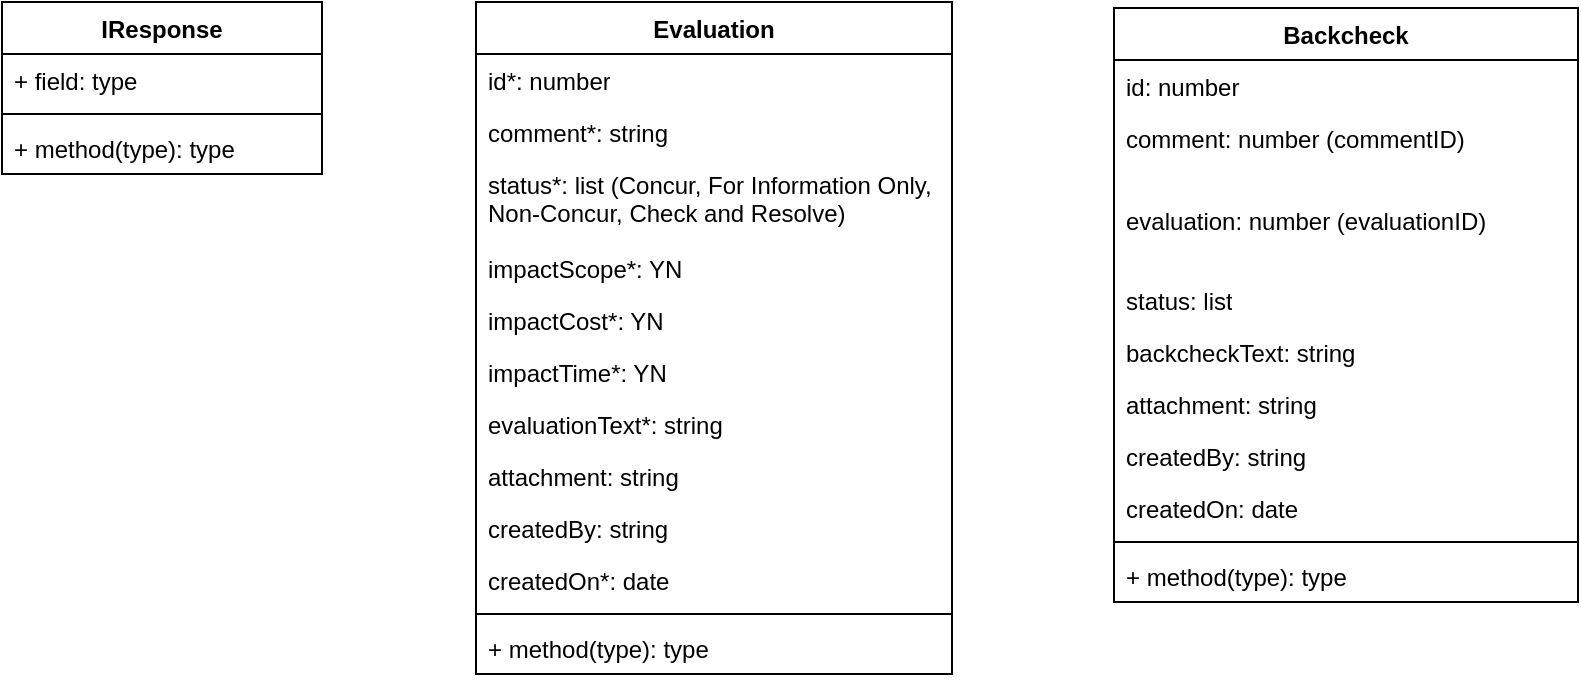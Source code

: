 <mxfile version="26.1.3">
  <diagram name="Page-1" id="9f46799a-70d6-7492-0946-bef42562c5a5">
    <mxGraphModel dx="1139" dy="751" grid="0" gridSize="10" guides="1" tooltips="1" connect="1" arrows="1" fold="1" page="0" pageScale="1" pageWidth="1100" pageHeight="850" background="none" math="0" shadow="0">
      <root>
        <mxCell id="0" />
        <mxCell id="1" parent="0" />
        <mxCell id="sJG6cZ8YHyDNoxxDjwqN-1" value="IResponse" style="swimlane;fontStyle=1;align=center;verticalAlign=top;childLayout=stackLayout;horizontal=1;startSize=26;horizontalStack=0;resizeParent=1;resizeParentMax=0;resizeLast=0;collapsible=1;marginBottom=0;whiteSpace=wrap;html=1;" vertex="1" parent="1">
          <mxGeometry x="175" y="126" width="160" height="86" as="geometry" />
        </mxCell>
        <mxCell id="sJG6cZ8YHyDNoxxDjwqN-2" value="+ field: type" style="text;strokeColor=none;fillColor=none;align=left;verticalAlign=top;spacingLeft=4;spacingRight=4;overflow=hidden;rotatable=0;points=[[0,0.5],[1,0.5]];portConstraint=eastwest;whiteSpace=wrap;html=1;" vertex="1" parent="sJG6cZ8YHyDNoxxDjwqN-1">
          <mxGeometry y="26" width="160" height="26" as="geometry" />
        </mxCell>
        <mxCell id="sJG6cZ8YHyDNoxxDjwqN-3" value="" style="line;strokeWidth=1;fillColor=none;align=left;verticalAlign=middle;spacingTop=-1;spacingLeft=3;spacingRight=3;rotatable=0;labelPosition=right;points=[];portConstraint=eastwest;strokeColor=inherit;" vertex="1" parent="sJG6cZ8YHyDNoxxDjwqN-1">
          <mxGeometry y="52" width="160" height="8" as="geometry" />
        </mxCell>
        <mxCell id="sJG6cZ8YHyDNoxxDjwqN-4" value="+ method(type): type" style="text;strokeColor=none;fillColor=none;align=left;verticalAlign=top;spacingLeft=4;spacingRight=4;overflow=hidden;rotatable=0;points=[[0,0.5],[1,0.5]];portConstraint=eastwest;whiteSpace=wrap;html=1;" vertex="1" parent="sJG6cZ8YHyDNoxxDjwqN-1">
          <mxGeometry y="60" width="160" height="26" as="geometry" />
        </mxCell>
        <mxCell id="sJG6cZ8YHyDNoxxDjwqN-5" value="Evaluation" style="swimlane;fontStyle=1;align=center;verticalAlign=top;childLayout=stackLayout;horizontal=1;startSize=26;horizontalStack=0;resizeParent=1;resizeParentMax=0;resizeLast=0;collapsible=1;marginBottom=0;whiteSpace=wrap;html=1;" vertex="1" parent="1">
          <mxGeometry x="412" y="126" width="238" height="336" as="geometry" />
        </mxCell>
        <mxCell id="sJG6cZ8YHyDNoxxDjwqN-6" value="id*: number" style="text;strokeColor=none;fillColor=none;align=left;verticalAlign=top;spacingLeft=4;spacingRight=4;overflow=hidden;rotatable=0;points=[[0,0.5],[1,0.5]];portConstraint=eastwest;whiteSpace=wrap;html=1;" vertex="1" parent="sJG6cZ8YHyDNoxxDjwqN-5">
          <mxGeometry y="26" width="238" height="26" as="geometry" />
        </mxCell>
        <mxCell id="sJG6cZ8YHyDNoxxDjwqN-25" value="comment*: string" style="text;strokeColor=none;fillColor=none;align=left;verticalAlign=top;spacingLeft=4;spacingRight=4;overflow=hidden;rotatable=0;points=[[0,0.5],[1,0.5]];portConstraint=eastwest;whiteSpace=wrap;html=1;" vertex="1" parent="sJG6cZ8YHyDNoxxDjwqN-5">
          <mxGeometry y="52" width="238" height="26" as="geometry" />
        </mxCell>
        <mxCell id="sJG6cZ8YHyDNoxxDjwqN-26" value="status*: list (Concur, For Information Only, Non-Concur, Check and Resolve)" style="text;strokeColor=none;fillColor=none;align=left;verticalAlign=top;spacingLeft=4;spacingRight=4;overflow=hidden;rotatable=0;points=[[0,0.5],[1,0.5]];portConstraint=eastwest;whiteSpace=wrap;html=1;" vertex="1" parent="sJG6cZ8YHyDNoxxDjwqN-5">
          <mxGeometry y="78" width="238" height="42" as="geometry" />
        </mxCell>
        <mxCell id="sJG6cZ8YHyDNoxxDjwqN-27" value="impactScope*: YN" style="text;strokeColor=none;fillColor=none;align=left;verticalAlign=top;spacingLeft=4;spacingRight=4;overflow=hidden;rotatable=0;points=[[0,0.5],[1,0.5]];portConstraint=eastwest;whiteSpace=wrap;html=1;" vertex="1" parent="sJG6cZ8YHyDNoxxDjwqN-5">
          <mxGeometry y="120" width="238" height="26" as="geometry" />
        </mxCell>
        <mxCell id="sJG6cZ8YHyDNoxxDjwqN-28" value="impactCost*: YN" style="text;strokeColor=none;fillColor=none;align=left;verticalAlign=top;spacingLeft=4;spacingRight=4;overflow=hidden;rotatable=0;points=[[0,0.5],[1,0.5]];portConstraint=eastwest;whiteSpace=wrap;html=1;" vertex="1" parent="sJG6cZ8YHyDNoxxDjwqN-5">
          <mxGeometry y="146" width="238" height="26" as="geometry" />
        </mxCell>
        <mxCell id="sJG6cZ8YHyDNoxxDjwqN-29" value="impactTime*: YN" style="text;strokeColor=none;fillColor=none;align=left;verticalAlign=top;spacingLeft=4;spacingRight=4;overflow=hidden;rotatable=0;points=[[0,0.5],[1,0.5]];portConstraint=eastwest;whiteSpace=wrap;html=1;" vertex="1" parent="sJG6cZ8YHyDNoxxDjwqN-5">
          <mxGeometry y="172" width="238" height="26" as="geometry" />
        </mxCell>
        <mxCell id="sJG6cZ8YHyDNoxxDjwqN-30" value="evaluationText*: string" style="text;strokeColor=none;fillColor=none;align=left;verticalAlign=top;spacingLeft=4;spacingRight=4;overflow=hidden;rotatable=0;points=[[0,0.5],[1,0.5]];portConstraint=eastwest;whiteSpace=wrap;html=1;" vertex="1" parent="sJG6cZ8YHyDNoxxDjwqN-5">
          <mxGeometry y="198" width="238" height="26" as="geometry" />
        </mxCell>
        <mxCell id="sJG6cZ8YHyDNoxxDjwqN-32" value="attachment: string" style="text;strokeColor=none;fillColor=none;align=left;verticalAlign=top;spacingLeft=4;spacingRight=4;overflow=hidden;rotatable=0;points=[[0,0.5],[1,0.5]];portConstraint=eastwest;whiteSpace=wrap;html=1;" vertex="1" parent="sJG6cZ8YHyDNoxxDjwqN-5">
          <mxGeometry y="224" width="238" height="26" as="geometry" />
        </mxCell>
        <mxCell id="sJG6cZ8YHyDNoxxDjwqN-33" value="createdBy: string" style="text;strokeColor=none;fillColor=none;align=left;verticalAlign=top;spacingLeft=4;spacingRight=4;overflow=hidden;rotatable=0;points=[[0,0.5],[1,0.5]];portConstraint=eastwest;whiteSpace=wrap;html=1;" vertex="1" parent="sJG6cZ8YHyDNoxxDjwqN-5">
          <mxGeometry y="250" width="238" height="26" as="geometry" />
        </mxCell>
        <mxCell id="sJG6cZ8YHyDNoxxDjwqN-34" value="createdOn*: date" style="text;strokeColor=none;fillColor=none;align=left;verticalAlign=top;spacingLeft=4;spacingRight=4;overflow=hidden;rotatable=0;points=[[0,0.5],[1,0.5]];portConstraint=eastwest;whiteSpace=wrap;html=1;" vertex="1" parent="sJG6cZ8YHyDNoxxDjwqN-5">
          <mxGeometry y="276" width="238" height="26" as="geometry" />
        </mxCell>
        <mxCell id="sJG6cZ8YHyDNoxxDjwqN-7" value="" style="line;strokeWidth=1;fillColor=none;align=left;verticalAlign=middle;spacingTop=-1;spacingLeft=3;spacingRight=3;rotatable=0;labelPosition=right;points=[];portConstraint=eastwest;strokeColor=inherit;" vertex="1" parent="sJG6cZ8YHyDNoxxDjwqN-5">
          <mxGeometry y="302" width="238" height="8" as="geometry" />
        </mxCell>
        <mxCell id="sJG6cZ8YHyDNoxxDjwqN-8" value="+ method(type): type" style="text;strokeColor=none;fillColor=none;align=left;verticalAlign=top;spacingLeft=4;spacingRight=4;overflow=hidden;rotatable=0;points=[[0,0.5],[1,0.5]];portConstraint=eastwest;whiteSpace=wrap;html=1;" vertex="1" parent="sJG6cZ8YHyDNoxxDjwqN-5">
          <mxGeometry y="310" width="238" height="26" as="geometry" />
        </mxCell>
        <mxCell id="sJG6cZ8YHyDNoxxDjwqN-9" value="Backcheck" style="swimlane;fontStyle=1;align=center;verticalAlign=top;childLayout=stackLayout;horizontal=1;startSize=26;horizontalStack=0;resizeParent=1;resizeParentMax=0;resizeLast=0;collapsible=1;marginBottom=0;whiteSpace=wrap;html=1;" vertex="1" parent="1">
          <mxGeometry x="731" y="129" width="232" height="297" as="geometry" />
        </mxCell>
        <mxCell id="sJG6cZ8YHyDNoxxDjwqN-10" value="id: number" style="text;strokeColor=none;fillColor=none;align=left;verticalAlign=top;spacingLeft=4;spacingRight=4;overflow=hidden;rotatable=0;points=[[0,0.5],[1,0.5]];portConstraint=eastwest;whiteSpace=wrap;html=1;" vertex="1" parent="sJG6cZ8YHyDNoxxDjwqN-9">
          <mxGeometry y="26" width="232" height="26" as="geometry" />
        </mxCell>
        <mxCell id="sJG6cZ8YHyDNoxxDjwqN-20" value="comment: number (commentID)" style="text;strokeColor=none;fillColor=none;align=left;verticalAlign=top;spacingLeft=4;spacingRight=4;overflow=hidden;rotatable=0;points=[[0,0.5],[1,0.5]];portConstraint=eastwest;whiteSpace=wrap;html=1;" vertex="1" parent="sJG6cZ8YHyDNoxxDjwqN-9">
          <mxGeometry y="52" width="232" height="41" as="geometry" />
        </mxCell>
        <mxCell id="sJG6cZ8YHyDNoxxDjwqN-21" value="evaluation: number (evaluationID)" style="text;strokeColor=none;fillColor=none;align=left;verticalAlign=top;spacingLeft=4;spacingRight=4;overflow=hidden;rotatable=0;points=[[0,0.5],[1,0.5]];portConstraint=eastwest;whiteSpace=wrap;html=1;" vertex="1" parent="sJG6cZ8YHyDNoxxDjwqN-9">
          <mxGeometry y="93" width="232" height="40" as="geometry" />
        </mxCell>
        <mxCell id="sJG6cZ8YHyDNoxxDjwqN-22" value="status: list" style="text;strokeColor=none;fillColor=none;align=left;verticalAlign=top;spacingLeft=4;spacingRight=4;overflow=hidden;rotatable=0;points=[[0,0.5],[1,0.5]];portConstraint=eastwest;whiteSpace=wrap;html=1;" vertex="1" parent="sJG6cZ8YHyDNoxxDjwqN-9">
          <mxGeometry y="133" width="232" height="26" as="geometry" />
        </mxCell>
        <mxCell id="sJG6cZ8YHyDNoxxDjwqN-23" value="backcheckText: string" style="text;strokeColor=none;fillColor=none;align=left;verticalAlign=top;spacingLeft=4;spacingRight=4;overflow=hidden;rotatable=0;points=[[0,0.5],[1,0.5]];portConstraint=eastwest;whiteSpace=wrap;html=1;" vertex="1" parent="sJG6cZ8YHyDNoxxDjwqN-9">
          <mxGeometry y="159" width="232" height="26" as="geometry" />
        </mxCell>
        <mxCell id="sJG6cZ8YHyDNoxxDjwqN-24" value="attachment: string" style="text;strokeColor=none;fillColor=none;align=left;verticalAlign=top;spacingLeft=4;spacingRight=4;overflow=hidden;rotatable=0;points=[[0,0.5],[1,0.5]];portConstraint=eastwest;whiteSpace=wrap;html=1;" vertex="1" parent="sJG6cZ8YHyDNoxxDjwqN-9">
          <mxGeometry y="185" width="232" height="26" as="geometry" />
        </mxCell>
        <mxCell id="sJG6cZ8YHyDNoxxDjwqN-31" value="createdBy: string" style="text;strokeColor=none;fillColor=none;align=left;verticalAlign=top;spacingLeft=4;spacingRight=4;overflow=hidden;rotatable=0;points=[[0,0.5],[1,0.5]];portConstraint=eastwest;whiteSpace=wrap;html=1;" vertex="1" parent="sJG6cZ8YHyDNoxxDjwqN-9">
          <mxGeometry y="211" width="232" height="26" as="geometry" />
        </mxCell>
        <mxCell id="sJG6cZ8YHyDNoxxDjwqN-36" value="createdOn: date" style="text;strokeColor=none;fillColor=none;align=left;verticalAlign=top;spacingLeft=4;spacingRight=4;overflow=hidden;rotatable=0;points=[[0,0.5],[1,0.5]];portConstraint=eastwest;whiteSpace=wrap;html=1;" vertex="1" parent="sJG6cZ8YHyDNoxxDjwqN-9">
          <mxGeometry y="237" width="232" height="26" as="geometry" />
        </mxCell>
        <mxCell id="sJG6cZ8YHyDNoxxDjwqN-11" value="" style="line;strokeWidth=1;fillColor=none;align=left;verticalAlign=middle;spacingTop=-1;spacingLeft=3;spacingRight=3;rotatable=0;labelPosition=right;points=[];portConstraint=eastwest;strokeColor=inherit;" vertex="1" parent="sJG6cZ8YHyDNoxxDjwqN-9">
          <mxGeometry y="263" width="232" height="8" as="geometry" />
        </mxCell>
        <mxCell id="sJG6cZ8YHyDNoxxDjwqN-12" value="+ method(type): type" style="text;strokeColor=none;fillColor=none;align=left;verticalAlign=top;spacingLeft=4;spacingRight=4;overflow=hidden;rotatable=0;points=[[0,0.5],[1,0.5]];portConstraint=eastwest;whiteSpace=wrap;html=1;" vertex="1" parent="sJG6cZ8YHyDNoxxDjwqN-9">
          <mxGeometry y="271" width="232" height="26" as="geometry" />
        </mxCell>
      </root>
    </mxGraphModel>
  </diagram>
</mxfile>
